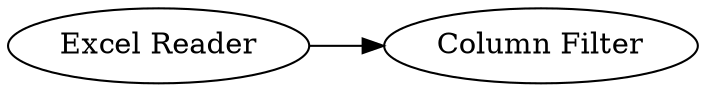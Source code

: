 digraph {
	"7017636819150007245_2" [label="Column Filter"]
	"7017636819150007245_1" [label="Excel Reader"]
	"7017636819150007245_1" -> "7017636819150007245_2"
	rankdir=LR
}
